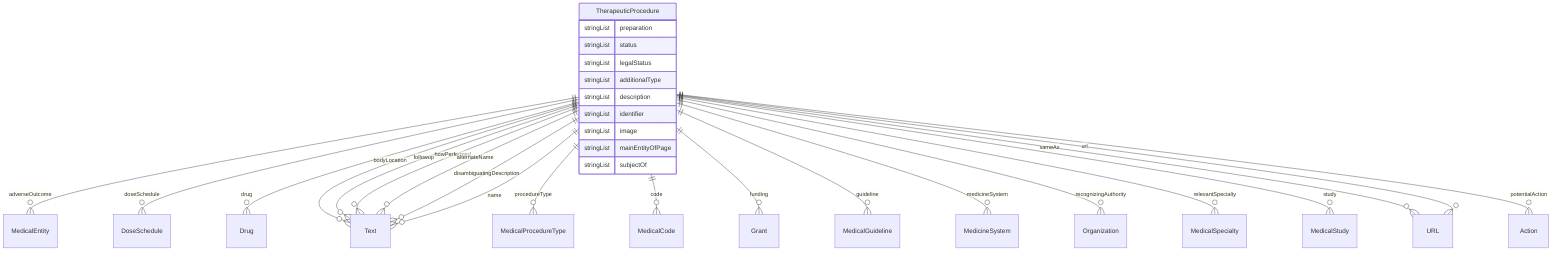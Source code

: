 erDiagram
TherapeuticProcedure {
    stringList preparation  
    stringList status  
    stringList legalStatus  
    stringList additionalType  
    stringList description  
    stringList identifier  
    stringList image  
    stringList mainEntityOfPage  
    stringList subjectOf  
}

TherapeuticProcedure ||--}o MedicalEntity : "adverseOutcome"
TherapeuticProcedure ||--}o DoseSchedule : "doseSchedule"
TherapeuticProcedure ||--}o Drug : "drug"
TherapeuticProcedure ||--}o Text : "bodyLocation"
TherapeuticProcedure ||--}o Text : "followup"
TherapeuticProcedure ||--}o Text : "howPerformed"
TherapeuticProcedure ||--}o MedicalProcedureType : "procedureType"
TherapeuticProcedure ||--}o MedicalCode : "code"
TherapeuticProcedure ||--}o Grant : "funding"
TherapeuticProcedure ||--}o MedicalGuideline : "guideline"
TherapeuticProcedure ||--}o MedicineSystem : "medicineSystem"
TherapeuticProcedure ||--}o Organization : "recognizingAuthority"
TherapeuticProcedure ||--}o MedicalSpecialty : "relevantSpecialty"
TherapeuticProcedure ||--}o MedicalStudy : "study"
TherapeuticProcedure ||--}o Text : "alternateName"
TherapeuticProcedure ||--}o Text : "disambiguatingDescription"
TherapeuticProcedure ||--}o Text : "name"
TherapeuticProcedure ||--}o URL : "sameAs"
TherapeuticProcedure ||--}o Action : "potentialAction"
TherapeuticProcedure ||--}o URL : "url"